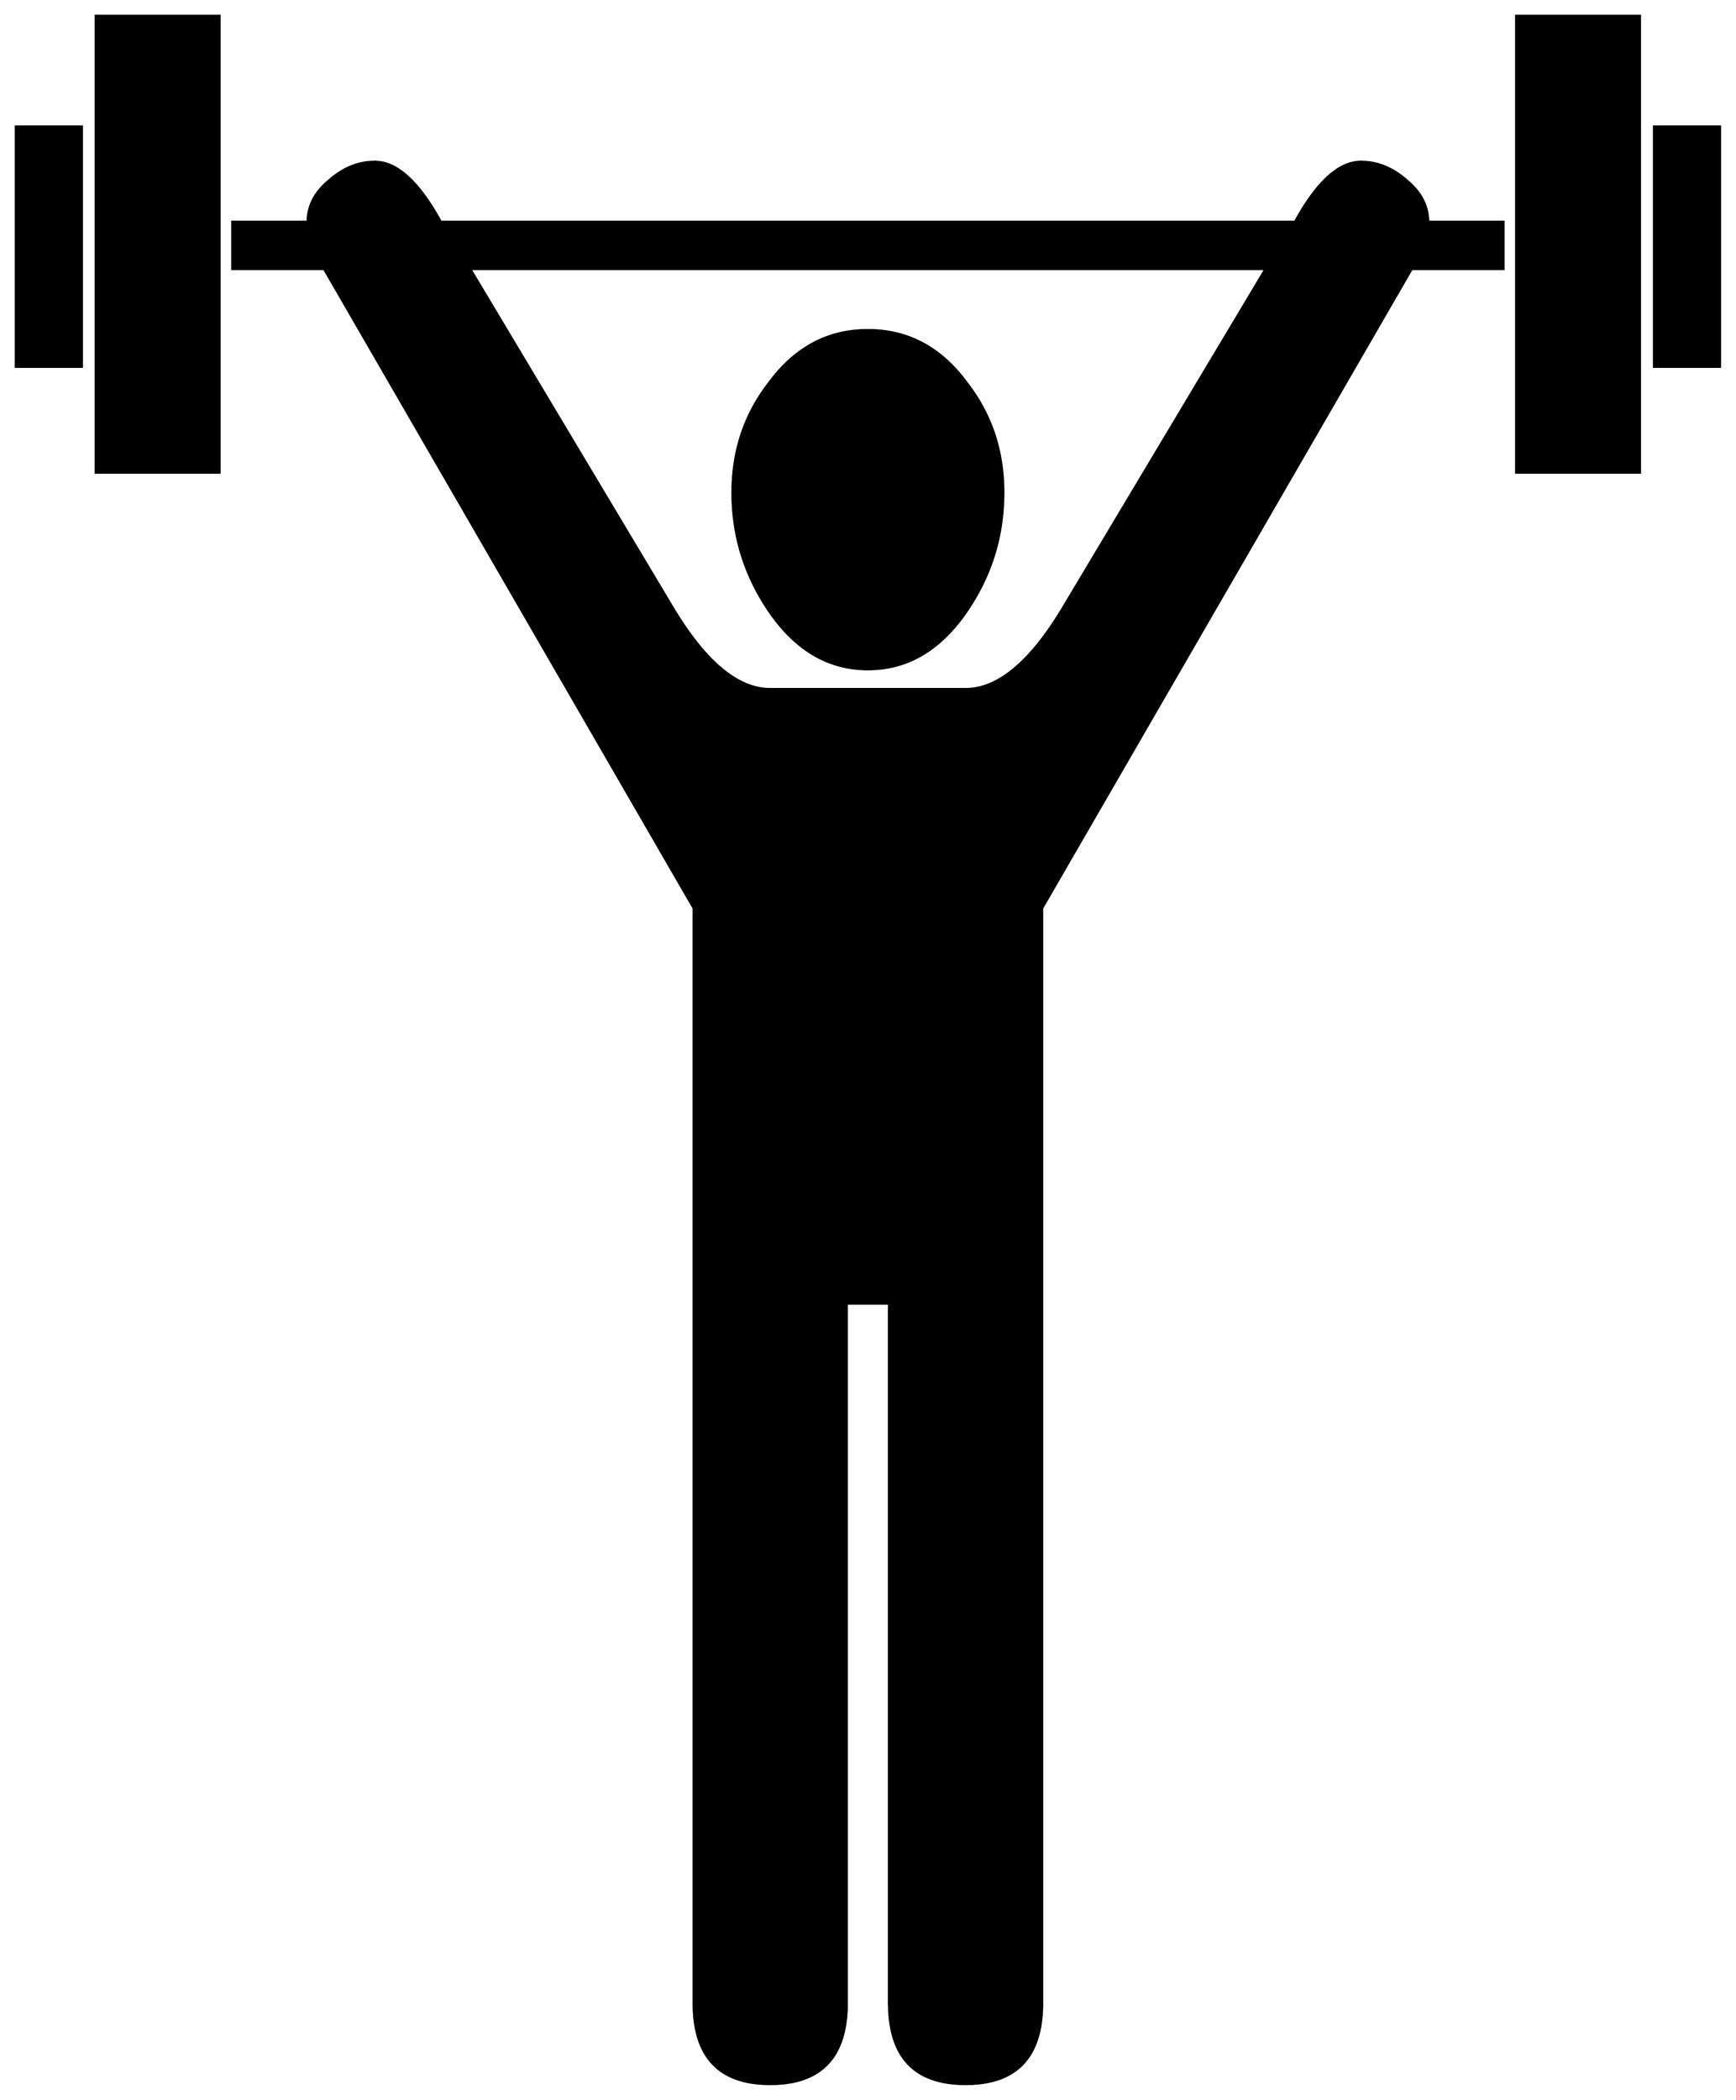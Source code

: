 


\begin{tikzpicture}[y=0.80pt, x=0.80pt, yscale=-1.0, xscale=1.0, inner sep=0pt, outer sep=0pt]
\begin{scope}[shift={(100.0,1706.0)},nonzero rule]
  \path[draw=.,fill=.,line width=1.600pt] (1618.0,-1163.0) --
    (1562.0,-1163.0) -- (1562.0,-1367.0) -- (1618.0,-1367.0) --
    (1618.0,-1163.0) -- cycle(1550.0,-1073.0) --
    (1445.0,-1073.0) -- (1445.0,-1461.0) -- (1550.0,-1461.0) --
    (1550.0,-1073.0) -- cycle(343.0,-1073.0) -- (238.0,-1073.0)
    -- (238.0,-1461.0) -- (343.0,-1461.0) -- (343.0,-1073.0) --
    cycle(226.0,-1163.0) -- (170.0,-1163.0) -- (170.0,-1367.0)
    -- (226.0,-1367.0) -- (226.0,-1163.0) --
    cycle(1434.0,-1246.0) -- (1356.0,-1246.0) -- (1042.0,-703.0)
    -- (1042.0,227.0) .. controls (1042.0,273.0) and
    (1020.333,296.0) .. (977.0,296.0) .. controls (933.667,296.0)
    and (912.0,273.0) .. (912.0,227.0) -- (912.0,-367.0) --
    (876.0,-367.0) -- (876.0,227.0) .. controls (876.0,273.0)
    and (854.333,296.0) .. (811.0,296.0) .. controls (767.667,296.0)
    and (746.0,273.0) .. (746.0,227.0) -- (746.0,-703.0) --
    (432.0,-1246.0) -- (354.0,-1246.0) -- (354.0,-1286.0) --
    (418.0,-1286.0) .. controls (418.0,-1299.333) and
    (424.0,-1311.0) .. (436.0,-1321.0) .. controls
    (448.0,-1331.667) and (461.0,-1337.0) .. (475.0,-1337.0) ..
    controls (493.667,-1337.0) and (512.333,-1320.0) ..
    (531.0,-1286.0) -- (1257.0,-1286.0) .. controls
    (1275.667,-1320.0) and (1294.333,-1337.0) .. (1313.0,-1337.0) ..
    controls (1327.0,-1337.0) and (1340.0,-1331.667) ..
    (1352.0,-1321.0) .. controls (1364.0,-1311.0) and
    (1370.0,-1299.333) .. (1370.0,-1286.0) -- (1434.0,-1286.0) --
    (1434.0,-1246.0) -- cycle(1232.0,-1246.0) -- (556.0,-1246.0)
    -- (727.0,-960.0) .. controls (755.0,-912.667) and
    (783.0,-889.0) .. (811.0,-889.0) -- (977.0,-889.0) ..
    controls (1005.0,-889.0) and (1033.0,-912.667) ..
    (1061.0,-960.0) -- (1232.0,-1246.0) -- cycle(1009.0,-1056.0)
    .. controls (1009.0,-1020.0) and (999.0,-987.0) ..
    (979.0,-957.0) .. controls (956.333,-923.0) and (928.0,-906.0)
    .. (894.0,-906.0) .. controls (860.0,-906.0) and
    (831.667,-923.0) .. (809.0,-957.0) .. controls (789.0,-987.0)
    and (779.0,-1020.0) .. (779.0,-1056.0) .. controls
    (779.0,-1091.333) and (789.333,-1122.333) .. (810.0,-1149.0) ..
    controls (832.0,-1179.0) and (860.0,-1194.0) ..
    (894.0,-1194.0) .. controls (928.0,-1194.0) and
    (956.0,-1179.0) .. (978.0,-1149.0) .. controls
    (998.667,-1122.333) and (1009.0,-1091.333) .. (1009.0,-1056.0) --
    cycle;
\end{scope}

\end{tikzpicture}

